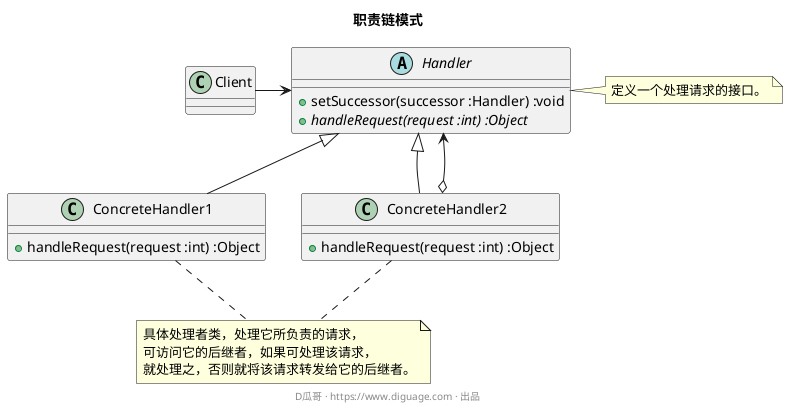 @startuml
title "**职责链模式**"

class Client {
}

abstract class Handler {
  + setSuccessor(successor :Handler) :void
  + {abstract} handleRequest(request :int) :Object
}
note right: 定义一个处理请求的接口。

class ConcreteHandler1 {
  + handleRequest(request :int) :Object
}

class ConcreteHandler2 {
  + handleRequest(request :int) :Object
}

note "具体处理者类，处理它所负责的请求，\n可访问它的后继者，如果可处理该请求，\n就处理之，否则就将该请求转发给它的后继者。" as chn

ConcreteHandler1 .. chn
ConcreteHandler2 .. chn

Client -right-> Handler

Handler <|-- ConcreteHandler1
Handler <|-- ConcreteHandler2

ConcreteHandler2 o--> Handler

footer D瓜哥 · https://www.diguage.com · 出品
@enduml
